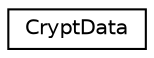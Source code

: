 digraph "Graphical Class Hierarchy"
{
 // LATEX_PDF_SIZE
  edge [fontname="Helvetica",fontsize="10",labelfontname="Helvetica",labelfontsize="10"];
  node [fontname="Helvetica",fontsize="10",shape=record];
  rankdir="LR";
  Node0 [label="CryptData",height=0.2,width=0.4,color="black", fillcolor="white", style="filled",URL="$classCryptData.html",tooltip=" "];
}
